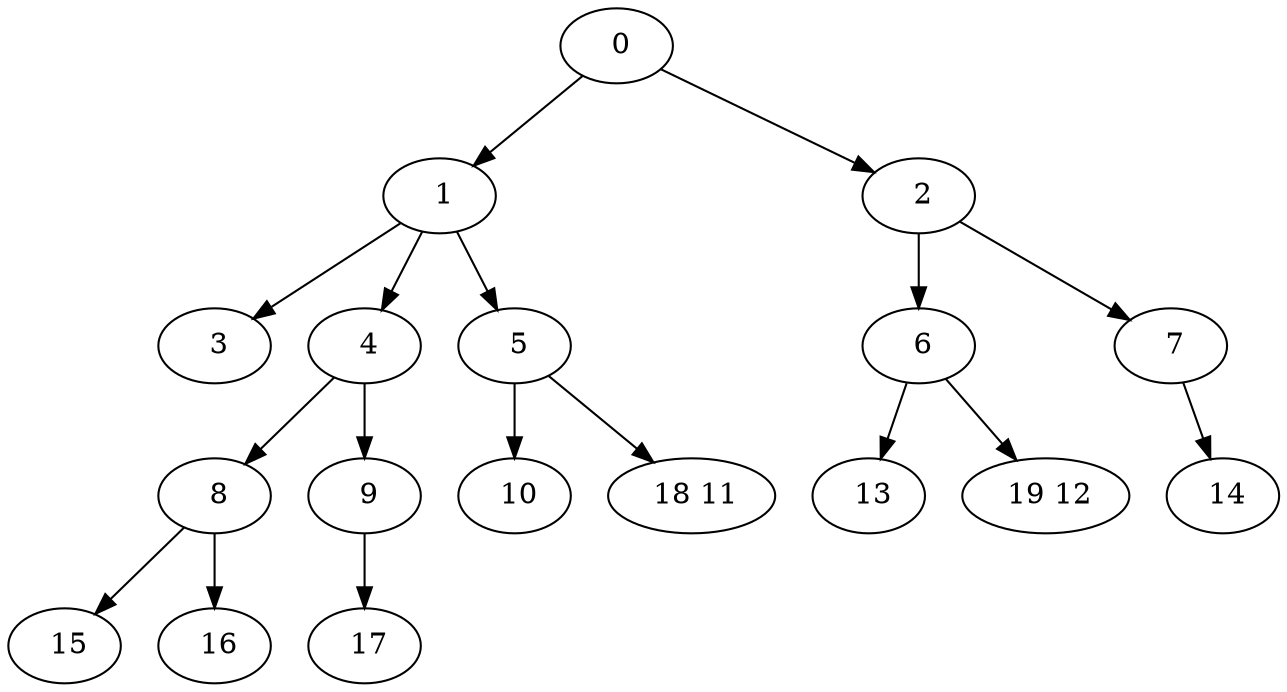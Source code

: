 digraph mytree {
" 0" -> " 1";
" 0" -> " 2";
" 1" -> " 3";
" 1" -> " 4";
" 1" -> " 5";
" 2" -> " 6";
" 2" -> " 7";
" 3";
" 4" -> " 8";
" 4" -> " 9";
" 5" -> " 10";
" 5" -> " 18 11";
" 6" -> " 13";
" 6" -> " 19 12";
" 7" -> " 14";
" 8" -> " 15";
" 8" -> " 16";
" 9" -> " 17";
" 17";
" 10";
" 18 11";
" 13";
" 19 12";
" 15";
" 16";
" 14";
}

